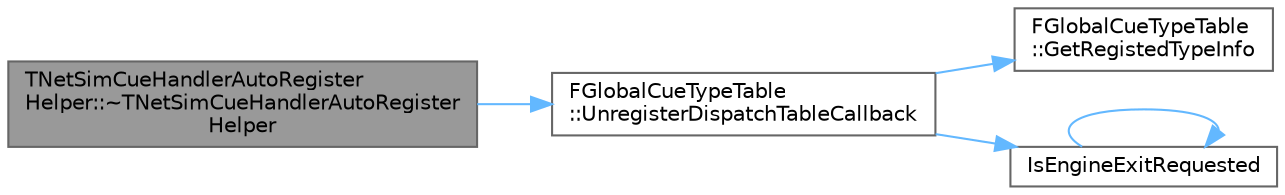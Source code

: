 digraph "TNetSimCueHandlerAutoRegisterHelper::~TNetSimCueHandlerAutoRegisterHelper"
{
 // INTERACTIVE_SVG=YES
 // LATEX_PDF_SIZE
  bgcolor="transparent";
  edge [fontname=Helvetica,fontsize=10,labelfontname=Helvetica,labelfontsize=10];
  node [fontname=Helvetica,fontsize=10,shape=box,height=0.2,width=0.4];
  rankdir="LR";
  Node1 [id="Node000001",label="TNetSimCueHandlerAutoRegister\lHelper::~TNetSimCueHandlerAutoRegister\lHelper",height=0.2,width=0.4,color="gray40", fillcolor="grey60", style="filled", fontcolor="black",tooltip=" "];
  Node1 -> Node2 [id="edge1_Node000001_Node000002",color="steelblue1",style="solid",tooltip=" "];
  Node2 [id="Node000002",label="FGlobalCueTypeTable\l::UnregisterDispatchTableCallback",height=0.2,width=0.4,color="grey40", fillcolor="white", style="filled",URL="$df/d90/classFGlobalCueTypeTable.html#aa8abb72d1df778065feb0c33f3b70ec4",tooltip=" "];
  Node2 -> Node3 [id="edge2_Node000002_Node000003",color="steelblue1",style="solid",tooltip=" "];
  Node3 [id="Node000003",label="FGlobalCueTypeTable\l::GetRegistedTypeInfo",height=0.2,width=0.4,color="grey40", fillcolor="white", style="filled",URL="$df/d90/classFGlobalCueTypeTable.html#a02a8e175a60223e59ab5e72d8e6876b0",tooltip=" "];
  Node2 -> Node4 [id="edge3_Node000002_Node000004",color="steelblue1",style="solid",tooltip=" "];
  Node4 [id="Node000004",label="IsEngineExitRequested",height=0.2,width=0.4,color="grey40", fillcolor="white", style="filled",URL="$d5/d8c/CoreGlobals_8h.html#a12cd13f710f90a29d5536763ef6a62ea",tooltip=" "];
  Node4 -> Node4 [id="edge4_Node000004_Node000004",color="steelblue1",style="solid",tooltip=" "];
}
